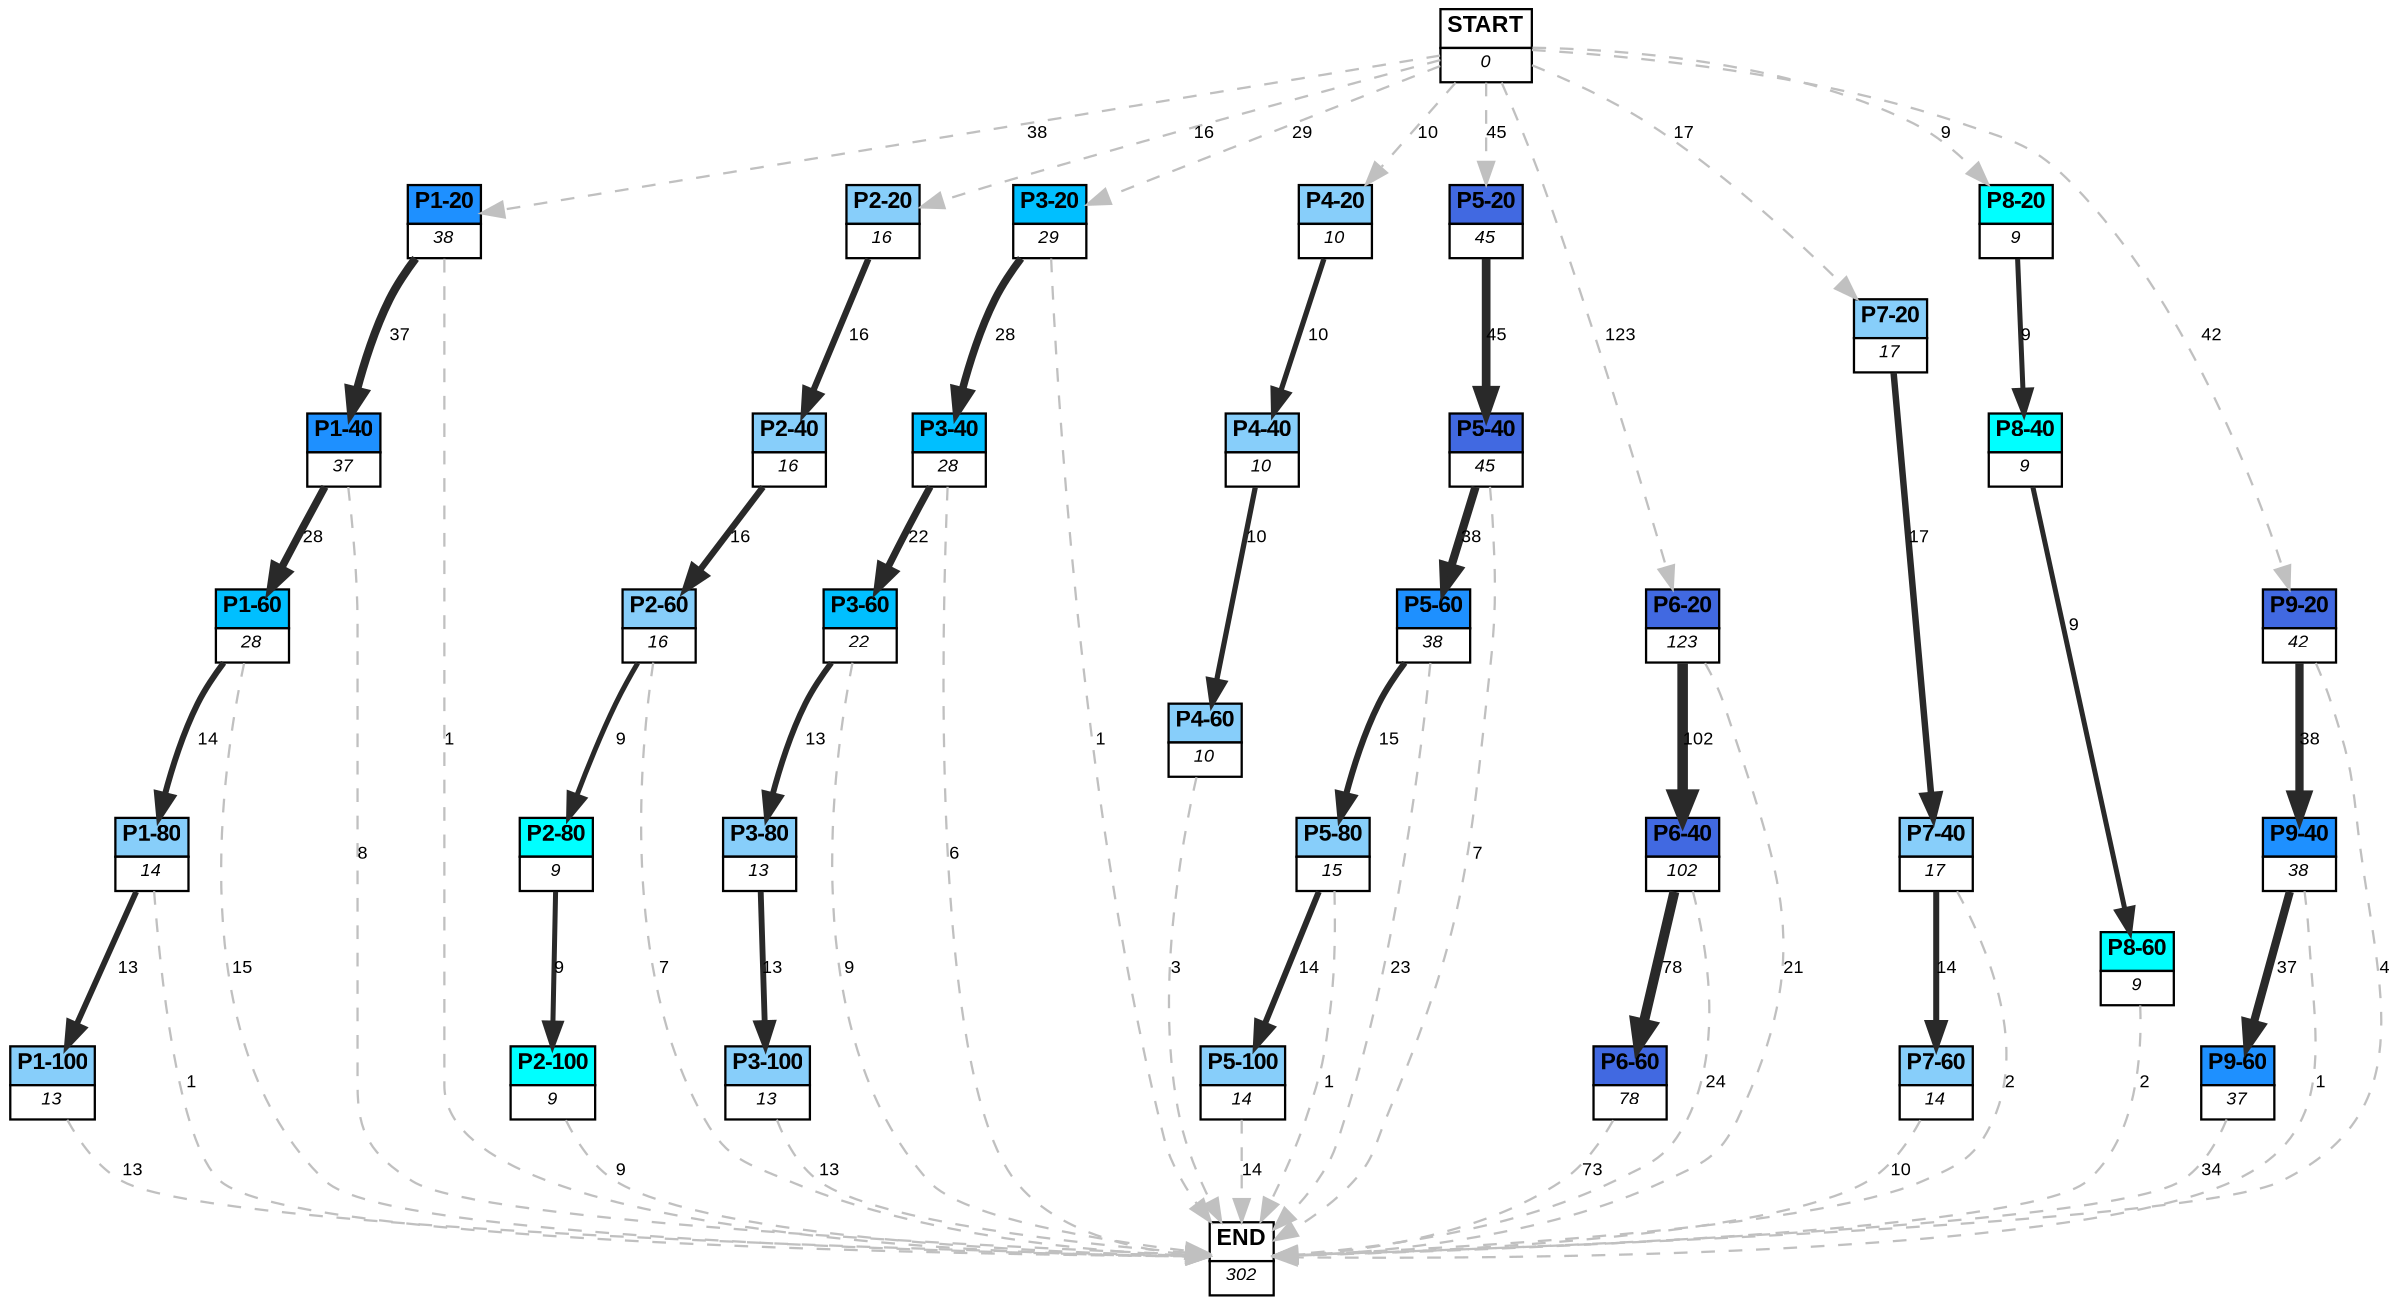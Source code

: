 digraph graphname {
	dpi = 150
	size="16,11!";
	margin = 0;
"P1-20" [shape=plain, label=<<table border="0" cellborder="1" cellspacing="0"><tr><td bgcolor="dodgerblue"><FONT face="Arial" POINT-SIZE="10"><b>P1-20</b></FONT></td></tr><tr><td bgcolor="white"><FONT face="Arial" POINT-SIZE="8"><i>38</i></FONT></td></tr></table>>]
"P1-40" [shape=plain, label=<<table border="0" cellborder="1" cellspacing="0"><tr><td bgcolor="dodgerblue"><FONT face="Arial" POINT-SIZE="10"><b>P1-40</b></FONT></td></tr><tr><td bgcolor="white"><FONT face="Arial" POINT-SIZE="8"><i>37</i></FONT></td></tr></table>>]
"P1-60" [shape=plain, label=<<table border="0" cellborder="1" cellspacing="0"><tr><td bgcolor="deepskyblue"><FONT face="Arial" POINT-SIZE="10"><b>P1-60</b></FONT></td></tr><tr><td bgcolor="white"><FONT face="Arial" POINT-SIZE="8"><i>28</i></FONT></td></tr></table>>]
"P2-20" [shape=plain, label=<<table border="0" cellborder="1" cellspacing="0"><tr><td bgcolor="lightskyblue"><FONT face="Arial" POINT-SIZE="10"><b>P2-20</b></FONT></td></tr><tr><td bgcolor="white"><FONT face="Arial" POINT-SIZE="8"><i>16</i></FONT></td></tr></table>>]
"P2-40" [shape=plain, label=<<table border="0" cellborder="1" cellspacing="0"><tr><td bgcolor="lightskyblue"><FONT face="Arial" POINT-SIZE="10"><b>P2-40</b></FONT></td></tr><tr><td bgcolor="white"><FONT face="Arial" POINT-SIZE="8"><i>16</i></FONT></td></tr></table>>]
"P2-60" [shape=plain, label=<<table border="0" cellborder="1" cellspacing="0"><tr><td bgcolor="lightskyblue"><FONT face="Arial" POINT-SIZE="10"><b>P2-60</b></FONT></td></tr><tr><td bgcolor="white"><FONT face="Arial" POINT-SIZE="8"><i>16</i></FONT></td></tr></table>>]
"P3-20" [shape=plain, label=<<table border="0" cellborder="1" cellspacing="0"><tr><td bgcolor="deepskyblue"><FONT face="Arial" POINT-SIZE="10"><b>P3-20</b></FONT></td></tr><tr><td bgcolor="white"><FONT face="Arial" POINT-SIZE="8"><i>29</i></FONT></td></tr></table>>]
"P3-40" [shape=plain, label=<<table border="0" cellborder="1" cellspacing="0"><tr><td bgcolor="deepskyblue"><FONT face="Arial" POINT-SIZE="10"><b>P3-40</b></FONT></td></tr><tr><td bgcolor="white"><FONT face="Arial" POINT-SIZE="8"><i>28</i></FONT></td></tr></table>>]
"P3-60" [shape=plain, label=<<table border="0" cellborder="1" cellspacing="0"><tr><td bgcolor="deepskyblue"><FONT face="Arial" POINT-SIZE="10"><b>P3-60</b></FONT></td></tr><tr><td bgcolor="white"><FONT face="Arial" POINT-SIZE="8"><i>22</i></FONT></td></tr></table>>]
"P4-20" [shape=plain, label=<<table border="0" cellborder="1" cellspacing="0"><tr><td bgcolor="lightskyblue"><FONT face="Arial" POINT-SIZE="10"><b>P4-20</b></FONT></td></tr><tr><td bgcolor="white"><FONT face="Arial" POINT-SIZE="8"><i>10</i></FONT></td></tr></table>>]
"P4-40" [shape=plain, label=<<table border="0" cellborder="1" cellspacing="0"><tr><td bgcolor="lightskyblue"><FONT face="Arial" POINT-SIZE="10"><b>P4-40</b></FONT></td></tr><tr><td bgcolor="white"><FONT face="Arial" POINT-SIZE="8"><i>10</i></FONT></td></tr></table>>]
"P4-60" [shape=plain, label=<<table border="0" cellborder="1" cellspacing="0"><tr><td bgcolor="lightskyblue"><FONT face="Arial" POINT-SIZE="10"><b>P4-60</b></FONT></td></tr><tr><td bgcolor="white"><FONT face="Arial" POINT-SIZE="8"><i>10</i></FONT></td></tr></table>>]
"P5-20" [shape=plain, label=<<table border="0" cellborder="1" cellspacing="0"><tr><td bgcolor="royalblue"><FONT face="Arial" POINT-SIZE="10"><b>P5-20</b></FONT></td></tr><tr><td bgcolor="white"><FONT face="Arial" POINT-SIZE="8"><i>45</i></FONT></td></tr></table>>]
"P5-40" [shape=plain, label=<<table border="0" cellborder="1" cellspacing="0"><tr><td bgcolor="royalblue"><FONT face="Arial" POINT-SIZE="10"><b>P5-40</b></FONT></td></tr><tr><td bgcolor="white"><FONT face="Arial" POINT-SIZE="8"><i>45</i></FONT></td></tr></table>>]
"P5-60" [shape=plain, label=<<table border="0" cellborder="1" cellspacing="0"><tr><td bgcolor="dodgerblue"><FONT face="Arial" POINT-SIZE="10"><b>P5-60</b></FONT></td></tr><tr><td bgcolor="white"><FONT face="Arial" POINT-SIZE="8"><i>38</i></FONT></td></tr></table>>]
"P6-20" [shape=plain, label=<<table border="0" cellborder="1" cellspacing="0"><tr><td bgcolor="royalblue"><FONT face="Arial" POINT-SIZE="10"><b>P6-20</b></FONT></td></tr><tr><td bgcolor="white"><FONT face="Arial" POINT-SIZE="8"><i>123</i></FONT></td></tr></table>>]
"P6-40" [shape=plain, label=<<table border="0" cellborder="1" cellspacing="0"><tr><td bgcolor="royalblue"><FONT face="Arial" POINT-SIZE="10"><b>P6-40</b></FONT></td></tr><tr><td bgcolor="white"><FONT face="Arial" POINT-SIZE="8"><i>102</i></FONT></td></tr></table>>]
"P6-60" [shape=plain, label=<<table border="0" cellborder="1" cellspacing="0"><tr><td bgcolor="royalblue"><FONT face="Arial" POINT-SIZE="10"><b>P6-60</b></FONT></td></tr><tr><td bgcolor="white"><FONT face="Arial" POINT-SIZE="8"><i>78</i></FONT></td></tr></table>>]
"P7-20" [shape=plain, label=<<table border="0" cellborder="1" cellspacing="0"><tr><td bgcolor="lightskyblue"><FONT face="Arial" POINT-SIZE="10"><b>P7-20</b></FONT></td></tr><tr><td bgcolor="white"><FONT face="Arial" POINT-SIZE="8"><i>17</i></FONT></td></tr></table>>]
"P7-40" [shape=plain, label=<<table border="0" cellborder="1" cellspacing="0"><tr><td bgcolor="lightskyblue"><FONT face="Arial" POINT-SIZE="10"><b>P7-40</b></FONT></td></tr><tr><td bgcolor="white"><FONT face="Arial" POINT-SIZE="8"><i>17</i></FONT></td></tr></table>>]
"P7-60" [shape=plain, label=<<table border="0" cellborder="1" cellspacing="0"><tr><td bgcolor="lightskyblue"><FONT face="Arial" POINT-SIZE="10"><b>P7-60</b></FONT></td></tr><tr><td bgcolor="white"><FONT face="Arial" POINT-SIZE="8"><i>14</i></FONT></td></tr></table>>]
"P8-20" [shape=plain, label=<<table border="0" cellborder="1" cellspacing="0"><tr><td bgcolor="aqua"><FONT face="Arial" POINT-SIZE="10"><b>P8-20</b></FONT></td></tr><tr><td bgcolor="white"><FONT face="Arial" POINT-SIZE="8"><i>9</i></FONT></td></tr></table>>]
"P8-40" [shape=plain, label=<<table border="0" cellborder="1" cellspacing="0"><tr><td bgcolor="aqua"><FONT face="Arial" POINT-SIZE="10"><b>P8-40</b></FONT></td></tr><tr><td bgcolor="white"><FONT face="Arial" POINT-SIZE="8"><i>9</i></FONT></td></tr></table>>]
"P8-60" [shape=plain, label=<<table border="0" cellborder="1" cellspacing="0"><tr><td bgcolor="aqua"><FONT face="Arial" POINT-SIZE="10"><b>P8-60</b></FONT></td></tr><tr><td bgcolor="white"><FONT face="Arial" POINT-SIZE="8"><i>9</i></FONT></td></tr></table>>]
"P9-20" [shape=plain, label=<<table border="0" cellborder="1" cellspacing="0"><tr><td bgcolor="royalblue"><FONT face="Arial" POINT-SIZE="10"><b>P9-20</b></FONT></td></tr><tr><td bgcolor="white"><FONT face="Arial" POINT-SIZE="8"><i>42</i></FONT></td></tr></table>>]
"P9-40" [shape=plain, label=<<table border="0" cellborder="1" cellspacing="0"><tr><td bgcolor="dodgerblue"><FONT face="Arial" POINT-SIZE="10"><b>P9-40</b></FONT></td></tr><tr><td bgcolor="white"><FONT face="Arial" POINT-SIZE="8"><i>38</i></FONT></td></tr></table>>]
"P9-60" [shape=plain, label=<<table border="0" cellborder="1" cellspacing="0"><tr><td bgcolor="dodgerblue"><FONT face="Arial" POINT-SIZE="10"><b>P9-60</b></FONT></td></tr><tr><td bgcolor="white"><FONT face="Arial" POINT-SIZE="8"><i>37</i></FONT></td></tr></table>>]
"P5-80" [shape=plain, label=<<table border="0" cellborder="1" cellspacing="0"><tr><td bgcolor="lightskyblue"><FONT face="Arial" POINT-SIZE="10"><b>P5-80</b></FONT></td></tr><tr><td bgcolor="white"><FONT face="Arial" POINT-SIZE="8"><i>15</i></FONT></td></tr></table>>]
"P5-100" [shape=plain, label=<<table border="0" cellborder="1" cellspacing="0"><tr><td bgcolor="lightskyblue"><FONT face="Arial" POINT-SIZE="10"><b>P5-100</b></FONT></td></tr><tr><td bgcolor="white"><FONT face="Arial" POINT-SIZE="8"><i>14</i></FONT></td></tr></table>>]
"P3-80" [shape=plain, label=<<table border="0" cellborder="1" cellspacing="0"><tr><td bgcolor="lightskyblue"><FONT face="Arial" POINT-SIZE="10"><b>P3-80</b></FONT></td></tr><tr><td bgcolor="white"><FONT face="Arial" POINT-SIZE="8"><i>13</i></FONT></td></tr></table>>]
"P3-100" [shape=plain, label=<<table border="0" cellborder="1" cellspacing="0"><tr><td bgcolor="lightskyblue"><FONT face="Arial" POINT-SIZE="10"><b>P3-100</b></FONT></td></tr><tr><td bgcolor="white"><FONT face="Arial" POINT-SIZE="8"><i>13</i></FONT></td></tr></table>>]
"P2-80" [shape=plain, label=<<table border="0" cellborder="1" cellspacing="0"><tr><td bgcolor="aqua"><FONT face="Arial" POINT-SIZE="10"><b>P2-80</b></FONT></td></tr><tr><td bgcolor="white"><FONT face="Arial" POINT-SIZE="8"><i>9</i></FONT></td></tr></table>>]
"P2-100" [shape=plain, label=<<table border="0" cellborder="1" cellspacing="0"><tr><td bgcolor="aqua"><FONT face="Arial" POINT-SIZE="10"><b>P2-100</b></FONT></td></tr><tr><td bgcolor="white"><FONT face="Arial" POINT-SIZE="8"><i>9</i></FONT></td></tr></table>>]
"P1-80" [shape=plain, label=<<table border="0" cellborder="1" cellspacing="0"><tr><td bgcolor="lightskyblue"><FONT face="Arial" POINT-SIZE="10"><b>P1-80</b></FONT></td></tr><tr><td bgcolor="white"><FONT face="Arial" POINT-SIZE="8"><i>14</i></FONT></td></tr></table>>]
"P1-100" [shape=plain, label=<<table border="0" cellborder="1" cellspacing="0"><tr><td bgcolor="lightskyblue"><FONT face="Arial" POINT-SIZE="10"><b>P1-100</b></FONT></td></tr><tr><td bgcolor="white"><FONT face="Arial" POINT-SIZE="8"><i>13</i></FONT></td></tr></table>>]
"START" [shape=plain, label=<<table border="0" cellborder="1" cellspacing="0"><tr><td bgcolor="white"><FONT face="Arial" POINT-SIZE="10"><b>START</b></FONT></td></tr><tr><td bgcolor="white"><FONT face="Arial" POINT-SIZE="8"><i>0</i></FONT></td></tr></table>>]
"END" [shape=plain, label=<<table border="0" cellborder="1" cellspacing="0"><tr><td bgcolor="white"><FONT face="Arial" POINT-SIZE="10"><b>END</b></FONT></td></tr><tr><td bgcolor="white"><FONT face="Arial" POINT-SIZE="8"><i>302</i></FONT></td></tr></table>>]
"P1-20" -> "P1-40" [ color=grey16 penwidth = "3.6109179126442243"label ="37" labelfloat=false fontname="Arial" fontsize=8]
"P1-20" -> "END" [ style = dashed color=grey label ="1" labelfloat=false fontname="Arial" fontsize=8]
"P1-40" -> "P1-60" [ color=grey16 penwidth = "3.332204510175204"label ="28" labelfloat=false fontname="Arial" fontsize=8]
"P1-40" -> "END" [ style = dashed color=grey label ="8" labelfloat=false fontname="Arial" fontsize=8]
"P1-60" -> "P1-80" [ color=grey16 penwidth = "2.6390573296152584"label ="14" labelfloat=false fontname="Arial" fontsize=8]
"P1-60" -> "END" [ style = dashed color=grey label ="15" labelfloat=false fontname="Arial" fontsize=8]
"P2-20" -> "P2-40" [ color=grey16 penwidth = "2.772588722239781"label ="16" labelfloat=false fontname="Arial" fontsize=8]
"P2-40" -> "P2-60" [ color=grey16 penwidth = "2.772588722239781"label ="16" labelfloat=false fontname="Arial" fontsize=8]
"P2-60" -> "P2-80" [ color=grey16 penwidth = "2.1972245773362196"label ="9" labelfloat=false fontname="Arial" fontsize=8]
"P2-60" -> "END" [ style = dashed color=grey label ="7" labelfloat=false fontname="Arial" fontsize=8]
"P3-20" -> "P3-40" [ color=grey16 penwidth = "3.332204510175204"label ="28" labelfloat=false fontname="Arial" fontsize=8]
"P3-20" -> "END" [ style = dashed color=grey label ="1" labelfloat=false fontname="Arial" fontsize=8]
"P3-40" -> "P3-60" [ color=grey16 penwidth = "3.091042453358316"label ="22" labelfloat=false fontname="Arial" fontsize=8]
"P3-40" -> "END" [ style = dashed color=grey label ="6" labelfloat=false fontname="Arial" fontsize=8]
"P3-60" -> "P3-80" [ color=grey16 penwidth = "2.5649493574615367"label ="13" labelfloat=false fontname="Arial" fontsize=8]
"P3-60" -> "END" [ style = dashed color=grey label ="9" labelfloat=false fontname="Arial" fontsize=8]
"P4-20" -> "P4-40" [ color=grey16 penwidth = "2.302585092994046"label ="10" labelfloat=false fontname="Arial" fontsize=8]
"P4-40" -> "P4-60" [ color=grey16 penwidth = "2.302585092994046"label ="10" labelfloat=false fontname="Arial" fontsize=8]
"P4-60" -> "END" [ style = dashed color=grey label ="3" labelfloat=false fontname="Arial" fontsize=8]
"P5-20" -> "P5-40" [ color=grey16 penwidth = "3.8066624897703196"label ="45" labelfloat=false fontname="Arial" fontsize=8]
"P5-40" -> "P5-60" [ color=grey16 penwidth = "3.6375861597263857"label ="38" labelfloat=false fontname="Arial" fontsize=8]
"P5-40" -> "END" [ style = dashed color=grey label ="7" labelfloat=false fontname="Arial" fontsize=8]
"P5-60" -> "P5-80" [ color=grey16 penwidth = "2.70805020110221"label ="15" labelfloat=false fontname="Arial" fontsize=8]
"P5-60" -> "END" [ style = dashed color=grey label ="23" labelfloat=false fontname="Arial" fontsize=8]
"P6-20" -> "P6-40" [ color=grey16 penwidth = "4.624972813284271"label ="102" labelfloat=false fontname="Arial" fontsize=8]
"P6-20" -> "END" [ style = dashed color=grey label ="21" labelfloat=false fontname="Arial" fontsize=8]
"P6-40" -> "P6-60" [ color=grey16 penwidth = "4.356708826689592"label ="78" labelfloat=false fontname="Arial" fontsize=8]
"P6-40" -> "END" [ style = dashed color=grey label ="24" labelfloat=false fontname="Arial" fontsize=8]
"P6-60" -> "END" [ style = dashed color=grey label ="73" labelfloat=false fontname="Arial" fontsize=8]
"P7-20" -> "P7-40" [ color=grey16 penwidth = "2.833213344056216"label ="17" labelfloat=false fontname="Arial" fontsize=8]
"P7-40" -> "P7-60" [ color=grey16 penwidth = "2.6390573296152584"label ="14" labelfloat=false fontname="Arial" fontsize=8]
"P7-40" -> "END" [ style = dashed color=grey label ="2" labelfloat=false fontname="Arial" fontsize=8]
"P7-60" -> "END" [ style = dashed color=grey label ="10" labelfloat=false fontname="Arial" fontsize=8]
"P8-20" -> "P8-40" [ color=grey16 penwidth = "2.1972245773362196"label ="9" labelfloat=false fontname="Arial" fontsize=8]
"P8-40" -> "P8-60" [ color=grey16 penwidth = "2.1972245773362196"label ="9" labelfloat=false fontname="Arial" fontsize=8]
"P8-60" -> "END" [ style = dashed color=grey label ="2" labelfloat=false fontname="Arial" fontsize=8]
"P9-20" -> "P9-40" [ color=grey16 penwidth = "3.6375861597263857"label ="38" labelfloat=false fontname="Arial" fontsize=8]
"P9-20" -> "END" [ style = dashed color=grey label ="4" labelfloat=false fontname="Arial" fontsize=8]
"P9-40" -> "P9-60" [ color=grey16 penwidth = "3.6109179126442243"label ="37" labelfloat=false fontname="Arial" fontsize=8]
"P9-40" -> "END" [ style = dashed color=grey label ="1" labelfloat=false fontname="Arial" fontsize=8]
"P9-60" -> "END" [ style = dashed color=grey label ="34" labelfloat=false fontname="Arial" fontsize=8]
"P5-80" -> "P5-100" [ color=grey16 penwidth = "2.6390573296152584"label ="14" labelfloat=false fontname="Arial" fontsize=8]
"P5-80" -> "END" [ style = dashed color=grey label ="1" labelfloat=false fontname="Arial" fontsize=8]
"P5-100" -> "END" [ style = dashed color=grey label ="14" labelfloat=false fontname="Arial" fontsize=8]
"P3-80" -> "P3-100" [ color=grey16 penwidth = "2.5649493574615367"label ="13" labelfloat=false fontname="Arial" fontsize=8]
"P3-100" -> "END" [ style = dashed color=grey label ="13" labelfloat=false fontname="Arial" fontsize=8]
"P2-80" -> "P2-100" [ color=grey16 penwidth = "2.1972245773362196"label ="9" labelfloat=false fontname="Arial" fontsize=8]
"P2-100" -> "END" [ style = dashed color=grey label ="9" labelfloat=false fontname="Arial" fontsize=8]
"P1-80" -> "P1-100" [ color=grey16 penwidth = "2.5649493574615367"label ="13" labelfloat=false fontname="Arial" fontsize=8]
"P1-80" -> "END" [ style = dashed color=grey label ="1" labelfloat=false fontname="Arial" fontsize=8]
"P1-100" -> "END" [ style = dashed color=grey label ="13" labelfloat=false fontname="Arial" fontsize=8]
"START" -> "P1-20" [ style = dashed color=grey label ="38" labelfloat=false fontname="Arial" fontsize=8]
"START" -> "P2-20" [ style = dashed color=grey label ="16" labelfloat=false fontname="Arial" fontsize=8]
"START" -> "P3-20" [ style = dashed color=grey label ="29" labelfloat=false fontname="Arial" fontsize=8]
"START" -> "P4-20" [ style = dashed color=grey label ="10" labelfloat=false fontname="Arial" fontsize=8]
"START" -> "P5-20" [ style = dashed color=grey label ="45" labelfloat=false fontname="Arial" fontsize=8]
"START" -> "P6-20" [ style = dashed color=grey label ="123" labelfloat=false fontname="Arial" fontsize=8]
"START" -> "P7-20" [ style = dashed color=grey label ="17" labelfloat=false fontname="Arial" fontsize=8]
"START" -> "P8-20" [ style = dashed color=grey label ="9" labelfloat=false fontname="Arial" fontsize=8]
"START" -> "P9-20" [ style = dashed color=grey label ="42" labelfloat=false fontname="Arial" fontsize=8]
}